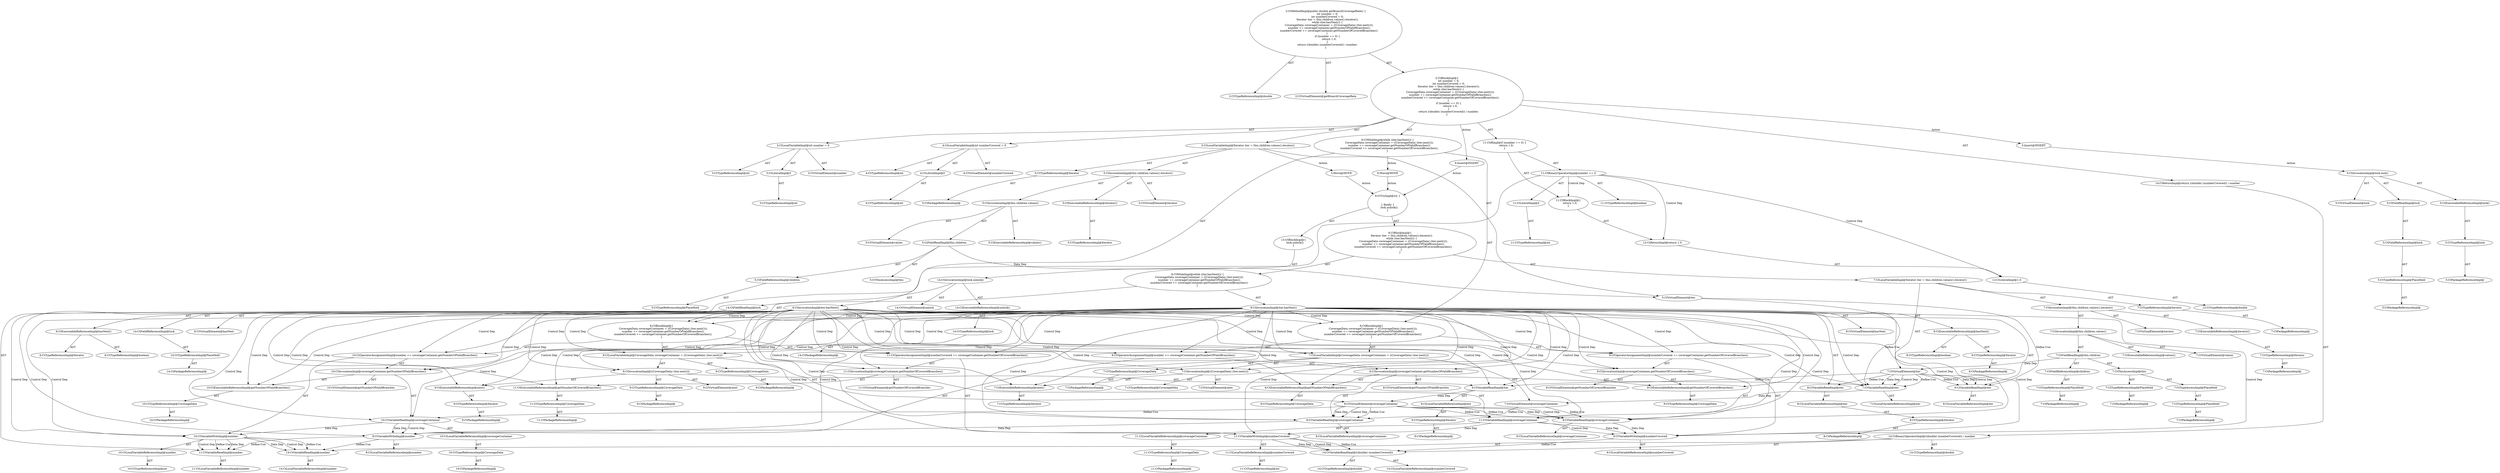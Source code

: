 digraph "getBranchCoverageRate#?" {
0 [label="2:CtTypeReferenceImpl@double" shape=ellipse]
1 [label="2:CtVirtualElement@getBranchCoverageRate" shape=ellipse]
2 [label="3:CtTypeReferenceImpl@int" shape=ellipse]
3 [label="3:CtLiteralImpl@0" shape=ellipse]
4 [label="3:CtTypeReferenceImpl@int" shape=ellipse]
5 [label="3:CtVirtualElement@number" shape=ellipse]
6 [label="3:CtLocalVariableImpl@int number = 0" shape=ellipse]
7 [label="4:CtTypeReferenceImpl@int" shape=ellipse]
8 [label="4:CtLiteralImpl@0" shape=ellipse]
9 [label="4:CtTypeReferenceImpl@int" shape=ellipse]
10 [label="4:CtVirtualElement@numberCovered" shape=ellipse]
11 [label="4:CtLocalVariableImpl@int numberCovered = 0" shape=ellipse]
12 [label="5:CtTypeReferenceImpl@Iterator" shape=ellipse]
13 [label="5:CtPackageReferenceImpl@" shape=ellipse]
14 [label="5:CtExecutableReferenceImpl@iterator()" shape=ellipse]
15 [label="5:CtTypeReferenceImpl@Iterator" shape=ellipse]
16 [label="5:CtVirtualElement@iterator" shape=ellipse]
17 [label="5:CtExecutableReferenceImpl@values()" shape=ellipse]
18 [label="5:CtVirtualElement@values" shape=ellipse]
19 [label="5:CtFieldReferenceImpl@children" shape=ellipse]
20 [label="5:CtTypeReferenceImpl@PlaceHold" shape=ellipse]
21 [label="5:CtFieldReadImpl@this.children" shape=ellipse]
22 [label="5:CtThisAccessImpl@this" shape=ellipse]
23 [label="5:CtInvocationImpl@this.children.values()" shape=ellipse]
24 [label="5:CtInvocationImpl@this.children.values().iterator()" shape=ellipse]
25 [label="5:CtVirtualElement@iter" shape=ellipse]
26 [label="5:CtLocalVariableImpl@Iterator iter = this.children.values().iterator()" shape=ellipse]
27 [label="6:CtExecutableReferenceImpl@hasNext()" shape=ellipse]
28 [label="6:CtTypeReferenceImpl@Iterator" shape=ellipse]
29 [label="6:CtTypeReferenceImpl@boolean" shape=ellipse]
30 [label="6:CtVirtualElement@hasNext" shape=ellipse]
31 [label="6:CtVariableReadImpl@iter" shape=ellipse]
32 [label="6:CtLocalVariableReferenceImpl@iter" shape=ellipse]
33 [label="6:CtInvocationImpl@iter.hasNext()" shape=ellipse]
34 [label="7:CtTypeReferenceImpl@CoverageData" shape=ellipse]
35 [label="7:CtPackageReferenceImpl@" shape=ellipse]
36 [label="7:CtExecutableReferenceImpl@next()" shape=ellipse]
37 [label="7:CtTypeReferenceImpl@Iterator" shape=ellipse]
38 [label="7:CtVirtualElement@next" shape=ellipse]
39 [label="7:CtVariableReadImpl@iter" shape=ellipse]
40 [label="7:CtLocalVariableReferenceImpl@iter" shape=ellipse]
41 [label="7:CtInvocationImpl@((CoverageData) (iter.next()))" shape=ellipse]
42 [label="7:CtTypeReferenceImpl@CoverageData" shape=ellipse]
43 [label="7:CtVirtualElement@coverageContainer" shape=ellipse]
44 [label="7:CtLocalVariableImpl@CoverageData coverageContainer = ((CoverageData) (iter.next()))" shape=ellipse]
45 [label="8:CtVariableWriteImpl@number" shape=ellipse]
46 [label="8:CtLocalVariableReferenceImpl@number" shape=ellipse]
47 [label="8:CtExecutableReferenceImpl@getNumberOfValidBranches()" shape=ellipse]
48 [label="8:CtTypeReferenceImpl@CoverageData" shape=ellipse]
49 [label="8:CtVirtualElement@getNumberOfValidBranches" shape=ellipse]
50 [label="8:CtVariableReadImpl@coverageContainer" shape=ellipse]
51 [label="8:CtLocalVariableReferenceImpl@coverageContainer" shape=ellipse]
52 [label="8:CtInvocationImpl@coverageContainer.getNumberOfValidBranches()" shape=ellipse]
53 [label="8:CtOperatorAssignmentImpl@number += coverageContainer.getNumberOfValidBranches()" shape=ellipse]
54 [label="9:CtVariableWriteImpl@numberCovered" shape=ellipse]
55 [label="9:CtLocalVariableReferenceImpl@numberCovered" shape=ellipse]
56 [label="9:CtExecutableReferenceImpl@getNumberOfCoveredBranches()" shape=ellipse]
57 [label="9:CtTypeReferenceImpl@CoverageData" shape=ellipse]
58 [label="9:CtVirtualElement@getNumberOfCoveredBranches" shape=ellipse]
59 [label="9:CtVariableReadImpl@coverageContainer" shape=ellipse]
60 [label="9:CtLocalVariableReferenceImpl@coverageContainer" shape=ellipse]
61 [label="9:CtInvocationImpl@coverageContainer.getNumberOfCoveredBranches()" shape=ellipse]
62 [label="9:CtOperatorAssignmentImpl@numberCovered += coverageContainer.getNumberOfCoveredBranches()" shape=ellipse]
63 [label="6:CtBlockImpl@\{
    CoverageData coverageContainer = ((CoverageData) (iter.next()));
    number += coverageContainer.getNumberOfValidBranches();
    numberCovered += coverageContainer.getNumberOfCoveredBranches();
\}" shape=ellipse]
64 [label="6:CtWhileImpl@while (iter.hasNext()) \{
    CoverageData coverageContainer = ((CoverageData) (iter.next()));
    number += coverageContainer.getNumberOfValidBranches();
    numberCovered += coverageContainer.getNumberOfCoveredBranches();
\} " shape=ellipse]
65 [label="11:CtVariableReadImpl@number" shape=ellipse]
66 [label="11:CtLocalVariableReferenceImpl@number" shape=ellipse]
67 [label="11:CtLiteralImpl@0" shape=ellipse]
68 [label="11:CtTypeReferenceImpl@int" shape=ellipse]
69 [label="11:CtBinaryOperatorImpl@number == 0" shape=ellipse]
70 [label="11:CtTypeReferenceImpl@boolean" shape=ellipse]
71 [label="12:CtLiteralImpl@1.0" shape=ellipse]
72 [label="12:CtTypeReferenceImpl@double" shape=ellipse]
73 [label="12:CtReturnImpl@return 1.0" shape=ellipse]
74 [label="11:CtBlockImpl@\{
    return 1.0;
\}" shape=ellipse]
75 [label="11:CtIfImpl@if (number == 0) \{
    return 1.0;
\}" shape=ellipse]
76 [label="14:CtVariableReadImpl@((double) (numberCovered))" shape=ellipse]
77 [label="14:CtTypeReferenceImpl@double" shape=ellipse]
78 [label="14:CtLocalVariableReferenceImpl@numberCovered" shape=ellipse]
79 [label="14:CtVariableReadImpl@number" shape=ellipse]
80 [label="14:CtLocalVariableReferenceImpl@number" shape=ellipse]
81 [label="14:CtBinaryOperatorImpl@((double) (numberCovered)) / number" shape=ellipse]
82 [label="14:CtTypeReferenceImpl@double" shape=ellipse]
83 [label="14:CtReturnImpl@return ((double) (numberCovered)) / number" shape=ellipse]
84 [label="2:CtBlockImpl@\{
    int number = 0;
    int numberCovered = 0;
    Iterator iter = this.children.values().iterator();
    while (iter.hasNext()) \{
        CoverageData coverageContainer = ((CoverageData) (iter.next()));
        number += coverageContainer.getNumberOfValidBranches();
        numberCovered += coverageContainer.getNumberOfCoveredBranches();
    \} 
    if (number == 0) \{
        return 1.0;
    \}
    return ((double) (numberCovered)) / number;
\}" shape=ellipse]
85 [label="2:CtMethodImpl@public double getBranchCoverageRate() \{
    int number = 0;
    int numberCovered = 0;
    Iterator iter = this.children.values().iterator();
    while (iter.hasNext()) \{
        CoverageData coverageContainer = ((CoverageData) (iter.next()));
        number += coverageContainer.getNumberOfValidBranches();
        numberCovered += coverageContainer.getNumberOfCoveredBranches();
    \} 
    if (number == 0) \{
        return 1.0;
    \}
    return ((double) (numberCovered)) / number;
\}" shape=ellipse]
86 [label="5:Insert@INSERT" shape=ellipse]
87 [label="5:CtPackageReferenceImpl@" shape=ellipse]
88 [label="5:CtTypeReferenceImpl@PlaceHold" shape=ellipse]
89 [label="5:CtFieldReferenceImpl@lock" shape=ellipse]
90 [label="5:CtFieldReadImpl@lock" shape=ellipse]
91 [label="5:CtPackageReferenceImpl@" shape=ellipse]
92 [label="5:CtTypeReferenceImpl@lock" shape=ellipse]
93 [label="5:CtExecutableReferenceImpl@lock()" shape=ellipse]
94 [label="5:CtInvocationImpl@lock.lock()" shape=ellipse]
95 [label="5:CtVirtualElement@lock" shape=ellipse]
96 [label="6:Insert@INSERT" shape=ellipse]
97 [label="7:CtPackageReferenceImpl@" shape=ellipse]
98 [label="7:CtTypeReferenceImpl@Iterator" shape=ellipse]
99 [label="7:CtPackageReferenceImpl@" shape=ellipse]
100 [label="7:CtTypeReferenceImpl@PlaceHold" shape=ellipse]
101 [label="7:CtPackageReferenceImpl@" shape=ellipse]
102 [label="7:CtTypeReferenceImpl@PlaceHold" shape=ellipse]
103 [label="7:CtTypeAccessImpl@PlaceHold" shape=ellipse]
104 [label="7:CtThisAccessImpl@this" shape=ellipse]
105 [label="7:CtPackageReferenceImpl@" shape=ellipse]
106 [label="7:CtTypeReferenceImpl@PlaceHold" shape=ellipse]
107 [label="7:CtFieldReferenceImpl@children" shape=ellipse]
108 [label="7:CtFieldReadImpl@this.children" shape=ellipse]
109 [label="7:CtExecutableReferenceImpl@values()" shape=ellipse]
110 [label="7:CtInvocationImpl@this.children.values()" shape=ellipse]
111 [label="7:CtVirtualElement@values" shape=ellipse]
112 [label="7:CtPackageReferenceImpl@" shape=ellipse]
113 [label="7:CtTypeReferenceImpl@Iterator" shape=ellipse]
114 [label="7:CtExecutableReferenceImpl@iterator()" shape=ellipse]
115 [label="7:CtInvocationImpl@this.children.values().iterator()" shape=ellipse]
116 [label="7:CtVirtualElement@iterator" shape=ellipse]
117 [label="7:CtLocalVariableImpl@Iterator iter = this.children.values().iterator()" shape=ellipse]
118 [label="7:CtVirtualElement@iter" shape=ellipse]
119 [label="8:CtPackageReferenceImpl@" shape=ellipse]
120 [label="8:CtTypeReferenceImpl@Iterator" shape=ellipse]
121 [label="8:CtLocalVariableReferenceImpl@iter" shape=ellipse]
122 [label="8:CtVariableReadImpl@iter" shape=ellipse]
123 [label="8:CtPackageReferenceImpl@" shape=ellipse]
124 [label="8:CtTypeReferenceImpl@Iterator" shape=ellipse]
125 [label="8:CtTypeReferenceImpl@boolean" shape=ellipse]
126 [label="8:CtExecutableReferenceImpl@hasNext()" shape=ellipse]
127 [label="8:CtInvocationImpl@iter.hasNext()" shape=ellipse]
128 [label="8:CtVirtualElement@hasNext" shape=ellipse]
129 [label="9:CtPackageReferenceImpl@" shape=ellipse]
130 [label="9:CtTypeReferenceImpl@CoverageData" shape=ellipse]
131 [label="9:CtPackageReferenceImpl@" shape=ellipse]
132 [label="9:CtTypeReferenceImpl@CoverageData" shape=ellipse]
133 [label="9:CtPackageReferenceImpl@" shape=ellipse]
134 [label="9:CtTypeReferenceImpl@Iterator" shape=ellipse]
135 [label="9:CtLocalVariableReferenceImpl@iter" shape=ellipse]
136 [label="9:CtVariableReadImpl@iter" shape=ellipse]
137 [label="9:CtPackageReferenceImpl@" shape=ellipse]
138 [label="9:CtTypeReferenceImpl@Iterator" shape=ellipse]
139 [label="9:CtExecutableReferenceImpl@next()" shape=ellipse]
140 [label="9:CtInvocationImpl@((CoverageData) (iter.next()))" shape=ellipse]
141 [label="9:CtVirtualElement@next" shape=ellipse]
142 [label="9:CtLocalVariableImpl@CoverageData coverageContainer = ((CoverageData) (iter.next()))" shape=ellipse]
143 [label="9:CtVirtualElement@coverageContainer" shape=ellipse]
144 [label="10:CtTypeReferenceImpl@int" shape=ellipse]
145 [label="10:CtLocalVariableReferenceImpl@number" shape=ellipse]
146 [label="10:CtVariableWriteImpl@number" shape=ellipse]
147 [label="10:CtPackageReferenceImpl@" shape=ellipse]
148 [label="10:CtTypeReferenceImpl@CoverageData" shape=ellipse]
149 [label="10:CtLocalVariableReferenceImpl@coverageContainer" shape=ellipse]
150 [label="10:CtVariableReadImpl@coverageContainer" shape=ellipse]
151 [label="10:CtPackageReferenceImpl@" shape=ellipse]
152 [label="10:CtTypeReferenceImpl@CoverageData" shape=ellipse]
153 [label="10:CtExecutableReferenceImpl@getNumberOfValidBranches()" shape=ellipse]
154 [label="10:CtInvocationImpl@coverageContainer.getNumberOfValidBranches()" shape=ellipse]
155 [label="10:CtVirtualElement@getNumberOfValidBranches" shape=ellipse]
156 [label="10:CtOperatorAssignmentImpl@number += coverageContainer.getNumberOfValidBranches()" shape=ellipse]
157 [label="11:CtTypeReferenceImpl@int" shape=ellipse]
158 [label="11:CtLocalVariableReferenceImpl@numberCovered" shape=ellipse]
159 [label="11:CtVariableWriteImpl@numberCovered" shape=ellipse]
160 [label="11:CtPackageReferenceImpl@" shape=ellipse]
161 [label="11:CtTypeReferenceImpl@CoverageData" shape=ellipse]
162 [label="11:CtLocalVariableReferenceImpl@coverageContainer" shape=ellipse]
163 [label="11:CtVariableReadImpl@coverageContainer" shape=ellipse]
164 [label="11:CtPackageReferenceImpl@" shape=ellipse]
165 [label="11:CtTypeReferenceImpl@CoverageData" shape=ellipse]
166 [label="11:CtExecutableReferenceImpl@getNumberOfCoveredBranches()" shape=ellipse]
167 [label="11:CtInvocationImpl@coverageContainer.getNumberOfCoveredBranches()" shape=ellipse]
168 [label="11:CtVirtualElement@getNumberOfCoveredBranches" shape=ellipse]
169 [label="11:CtOperatorAssignmentImpl@numberCovered += coverageContainer.getNumberOfCoveredBranches()" shape=ellipse]
170 [label="8:CtBlockImpl@\{
    CoverageData coverageContainer = ((CoverageData) (iter.next()));
    number += coverageContainer.getNumberOfValidBranches();
    numberCovered += coverageContainer.getNumberOfCoveredBranches();
\}" shape=ellipse]
171 [label="8:CtWhileImpl@while (iter.hasNext()) \{
    CoverageData coverageContainer = ((CoverageData) (iter.next()));
    number += coverageContainer.getNumberOfValidBranches();
    numberCovered += coverageContainer.getNumberOfCoveredBranches();
\} " shape=ellipse]
172 [label="6:CtBlockImpl@\{
    Iterator iter = this.children.values().iterator();
    while (iter.hasNext()) \{
        CoverageData coverageContainer = ((CoverageData) (iter.next()));
        number += coverageContainer.getNumberOfValidBranches();
        numberCovered += coverageContainer.getNumberOfCoveredBranches();
    \} 
\}" shape=ellipse]
173 [label="14:CtPackageReferenceImpl@" shape=ellipse]
174 [label="14:CtTypeReferenceImpl@PlaceHold" shape=ellipse]
175 [label="14:CtFieldReferenceImpl@lock" shape=ellipse]
176 [label="14:CtFieldReadImpl@lock" shape=ellipse]
177 [label="14:CtPackageReferenceImpl@" shape=ellipse]
178 [label="14:CtTypeReferenceImpl@lock" shape=ellipse]
179 [label="14:CtExecutableReferenceImpl@unlock()" shape=ellipse]
180 [label="14:CtInvocationImpl@lock.unlock()" shape=ellipse]
181 [label="14:CtVirtualElement@unlock" shape=ellipse]
182 [label="13:CtBlockImpl@\{
    lock.unlock();
\}" shape=ellipse]
183 [label="6:CtTryImpl@try \{


\} finally \{
    lock.unlock();
\}" shape=ellipse]
184 [label="5:Move@MOVE" shape=ellipse]
185 [label="6:Move@MOVE" shape=ellipse]
3 -> 4 [label="AST"];
6 -> 5 [label="AST"];
6 -> 2 [label="AST"];
6 -> 3 [label="AST"];
8 -> 9 [label="AST"];
11 -> 10 [label="AST"];
11 -> 7 [label="AST"];
11 -> 8 [label="AST"];
12 -> 13 [label="AST"];
14 -> 15 [label="AST"];
19 -> 20 [label="AST"];
21 -> 22 [label="AST"];
21 -> 19 [label="AST"];
21 -> 25 [label="Data Dep"];
23 -> 18 [label="AST"];
23 -> 21 [label="AST"];
23 -> 17 [label="AST"];
24 -> 16 [label="AST"];
24 -> 23 [label="AST"];
24 -> 14 [label="AST"];
25 -> 31 [label="Define-Use"];
25 -> 39 [label="Define-Use"];
26 -> 25 [label="AST"];
26 -> 12 [label="AST"];
26 -> 24 [label="AST"];
26 -> 184 [label="Action"];
27 -> 28 [label="AST"];
27 -> 29 [label="AST"];
31 -> 32 [label="AST"];
33 -> 30 [label="AST"];
33 -> 31 [label="AST"];
33 -> 27 [label="AST"];
33 -> 63 [label="Control Dep"];
33 -> 44 [label="Control Dep"];
33 -> 41 [label="Control Dep"];
33 -> 36 [label="Control Dep"];
33 -> 39 [label="Control Dep"];
33 -> 53 [label="Control Dep"];
33 -> 45 [label="Control Dep"];
33 -> 52 [label="Control Dep"];
33 -> 47 [label="Control Dep"];
33 -> 50 [label="Control Dep"];
33 -> 62 [label="Control Dep"];
33 -> 54 [label="Control Dep"];
33 -> 61 [label="Control Dep"];
33 -> 56 [label="Control Dep"];
33 -> 59 [label="Control Dep"];
33 -> 136 [label="Control Dep"];
33 -> 139 [label="Control Dep"];
33 -> 140 [label="Control Dep"];
33 -> 142 [label="Control Dep"];
33 -> 146 [label="Control Dep"];
33 -> 150 [label="Control Dep"];
33 -> 153 [label="Control Dep"];
33 -> 154 [label="Control Dep"];
33 -> 156 [label="Control Dep"];
33 -> 159 [label="Control Dep"];
33 -> 163 [label="Control Dep"];
33 -> 166 [label="Control Dep"];
33 -> 167 [label="Control Dep"];
33 -> 169 [label="Control Dep"];
33 -> 170 [label="Control Dep"];
34 -> 35 [label="AST"];
36 -> 37 [label="AST"];
39 -> 40 [label="AST"];
39 -> 43 [label="Data Dep"];
41 -> 38 [label="AST"];
41 -> 42 [label="AST"];
41 -> 39 [label="AST"];
41 -> 36 [label="AST"];
43 -> 50 [label="Define-Use"];
43 -> 59 [label="Define-Use"];
44 -> 43 [label="AST"];
44 -> 34 [label="AST"];
44 -> 41 [label="AST"];
45 -> 46 [label="AST"];
45 -> 65 [label="Define-Use"];
45 -> 79 [label="Define-Use"];
47 -> 48 [label="AST"];
50 -> 51 [label="AST"];
50 -> 45 [label="Data Dep"];
52 -> 49 [label="AST"];
52 -> 50 [label="AST"];
52 -> 47 [label="AST"];
53 -> 45 [label="AST"];
53 -> 52 [label="AST"];
54 -> 55 [label="AST"];
54 -> 76 [label="Define-Use"];
56 -> 57 [label="AST"];
59 -> 60 [label="AST"];
59 -> 54 [label="Data Dep"];
61 -> 58 [label="AST"];
61 -> 59 [label="AST"];
61 -> 56 [label="AST"];
62 -> 54 [label="AST"];
62 -> 61 [label="AST"];
63 -> 44 [label="AST"];
63 -> 53 [label="AST"];
63 -> 62 [label="AST"];
64 -> 33 [label="AST"];
64 -> 63 [label="AST"];
64 -> 185 [label="Action"];
65 -> 66 [label="AST"];
67 -> 68 [label="AST"];
69 -> 70 [label="AST"];
69 -> 65 [label="AST"];
69 -> 67 [label="AST"];
69 -> 74 [label="Control Dep"];
69 -> 73 [label="Control Dep"];
69 -> 71 [label="Control Dep"];
71 -> 72 [label="AST"];
73 -> 71 [label="AST"];
74 -> 73 [label="AST"];
75 -> 69 [label="AST"];
75 -> 74 [label="AST"];
76 -> 77 [label="AST"];
76 -> 78 [label="AST"];
79 -> 80 [label="AST"];
81 -> 82 [label="AST"];
81 -> 76 [label="AST"];
81 -> 79 [label="AST"];
83 -> 81 [label="AST"];
84 -> 6 [label="AST"];
84 -> 11 [label="AST"];
84 -> 26 [label="AST"];
84 -> 64 [label="AST"];
84 -> 75 [label="AST"];
84 -> 83 [label="AST"];
84 -> 86 [label="Action"];
84 -> 96 [label="Action"];
85 -> 1 [label="AST"];
85 -> 0 [label="AST"];
85 -> 84 [label="AST"];
86 -> 94 [label="Action"];
88 -> 87 [label="AST"];
89 -> 88 [label="AST"];
90 -> 89 [label="AST"];
92 -> 91 [label="AST"];
93 -> 92 [label="AST"];
94 -> 95 [label="AST"];
94 -> 90 [label="AST"];
94 -> 93 [label="AST"];
96 -> 183 [label="Action"];
98 -> 97 [label="AST"];
100 -> 99 [label="AST"];
102 -> 101 [label="AST"];
103 -> 102 [label="AST"];
104 -> 100 [label="AST"];
104 -> 103 [label="AST"];
106 -> 105 [label="AST"];
107 -> 106 [label="AST"];
108 -> 104 [label="AST"];
108 -> 107 [label="AST"];
108 -> 118 [label="Data Dep"];
110 -> 111 [label="AST"];
110 -> 108 [label="AST"];
110 -> 109 [label="AST"];
113 -> 112 [label="AST"];
114 -> 113 [label="AST"];
115 -> 116 [label="AST"];
115 -> 110 [label="AST"];
115 -> 114 [label="AST"];
117 -> 118 [label="AST"];
117 -> 98 [label="AST"];
117 -> 115 [label="AST"];
118 -> 122 [label="Define-Use"];
118 -> 136 [label="Define-Use"];
118 -> 31 [label="Define-Use"];
118 -> 31 [label="Data Dep"];
118 -> 31 [label="Control Dep"];
118 -> 39 [label="Define-Use"];
118 -> 39 [label="Data Dep"];
118 -> 39 [label="Control Dep"];
120 -> 119 [label="AST"];
121 -> 120 [label="AST"];
122 -> 121 [label="AST"];
124 -> 123 [label="AST"];
126 -> 124 [label="AST"];
126 -> 125 [label="AST"];
127 -> 128 [label="AST"];
127 -> 122 [label="AST"];
127 -> 126 [label="AST"];
127 -> 170 [label="Control Dep"];
127 -> 142 [label="Control Dep"];
127 -> 140 [label="Control Dep"];
127 -> 139 [label="Control Dep"];
127 -> 136 [label="Control Dep"];
127 -> 156 [label="Control Dep"];
127 -> 146 [label="Control Dep"];
127 -> 154 [label="Control Dep"];
127 -> 153 [label="Control Dep"];
127 -> 150 [label="Control Dep"];
127 -> 169 [label="Control Dep"];
127 -> 159 [label="Control Dep"];
127 -> 167 [label="Control Dep"];
127 -> 166 [label="Control Dep"];
127 -> 163 [label="Control Dep"];
127 -> 63 [label="Control Dep"];
127 -> 44 [label="Control Dep"];
127 -> 41 [label="Control Dep"];
127 -> 36 [label="Control Dep"];
127 -> 39 [label="Control Dep"];
127 -> 53 [label="Control Dep"];
127 -> 45 [label="Control Dep"];
127 -> 52 [label="Control Dep"];
127 -> 47 [label="Control Dep"];
127 -> 50 [label="Control Dep"];
127 -> 62 [label="Control Dep"];
127 -> 54 [label="Control Dep"];
127 -> 61 [label="Control Dep"];
127 -> 56 [label="Control Dep"];
127 -> 59 [label="Control Dep"];
130 -> 129 [label="AST"];
132 -> 131 [label="AST"];
134 -> 133 [label="AST"];
135 -> 134 [label="AST"];
136 -> 135 [label="AST"];
136 -> 143 [label="Data Dep"];
138 -> 137 [label="AST"];
139 -> 138 [label="AST"];
140 -> 141 [label="AST"];
140 -> 132 [label="AST"];
140 -> 136 [label="AST"];
140 -> 139 [label="AST"];
142 -> 143 [label="AST"];
142 -> 130 [label="AST"];
142 -> 140 [label="AST"];
143 -> 150 [label="Define-Use"];
143 -> 163 [label="Define-Use"];
143 -> 50 [label="Define-Use"];
143 -> 50 [label="Data Dep"];
143 -> 50 [label="Control Dep"];
143 -> 59 [label="Define-Use"];
143 -> 59 [label="Data Dep"];
143 -> 59 [label="Control Dep"];
145 -> 144 [label="AST"];
146 -> 145 [label="AST"];
146 -> 65 [label="Define-Use"];
146 -> 65 [label="Data Dep"];
146 -> 65 [label="Control Dep"];
146 -> 79 [label="Define-Use"];
146 -> 79 [label="Data Dep"];
146 -> 79 [label="Control Dep"];
148 -> 147 [label="AST"];
149 -> 148 [label="AST"];
150 -> 149 [label="AST"];
150 -> 146 [label="Data Dep"];
150 -> 45 [label="Data Dep"];
150 -> 45 [label="Control Dep"];
152 -> 151 [label="AST"];
153 -> 152 [label="AST"];
154 -> 155 [label="AST"];
154 -> 150 [label="AST"];
154 -> 153 [label="AST"];
156 -> 146 [label="AST"];
156 -> 154 [label="AST"];
158 -> 157 [label="AST"];
159 -> 158 [label="AST"];
159 -> 76 [label="Define-Use"];
159 -> 76 [label="Data Dep"];
159 -> 76 [label="Control Dep"];
161 -> 160 [label="AST"];
162 -> 161 [label="AST"];
163 -> 162 [label="AST"];
163 -> 159 [label="Data Dep"];
163 -> 54 [label="Data Dep"];
163 -> 54 [label="Control Dep"];
165 -> 164 [label="AST"];
166 -> 165 [label="AST"];
167 -> 168 [label="AST"];
167 -> 163 [label="AST"];
167 -> 166 [label="AST"];
169 -> 159 [label="AST"];
169 -> 167 [label="AST"];
170 -> 142 [label="AST"];
170 -> 156 [label="AST"];
170 -> 169 [label="AST"];
171 -> 127 [label="AST"];
171 -> 170 [label="AST"];
172 -> 117 [label="AST"];
172 -> 171 [label="AST"];
174 -> 173 [label="AST"];
175 -> 174 [label="AST"];
176 -> 175 [label="AST"];
178 -> 177 [label="AST"];
179 -> 178 [label="AST"];
180 -> 181 [label="AST"];
180 -> 176 [label="AST"];
180 -> 179 [label="AST"];
182 -> 180 [label="AST"];
183 -> 172 [label="AST"];
183 -> 182 [label="AST"];
184 -> 183 [label="Action"];
185 -> 183 [label="Action"];
}